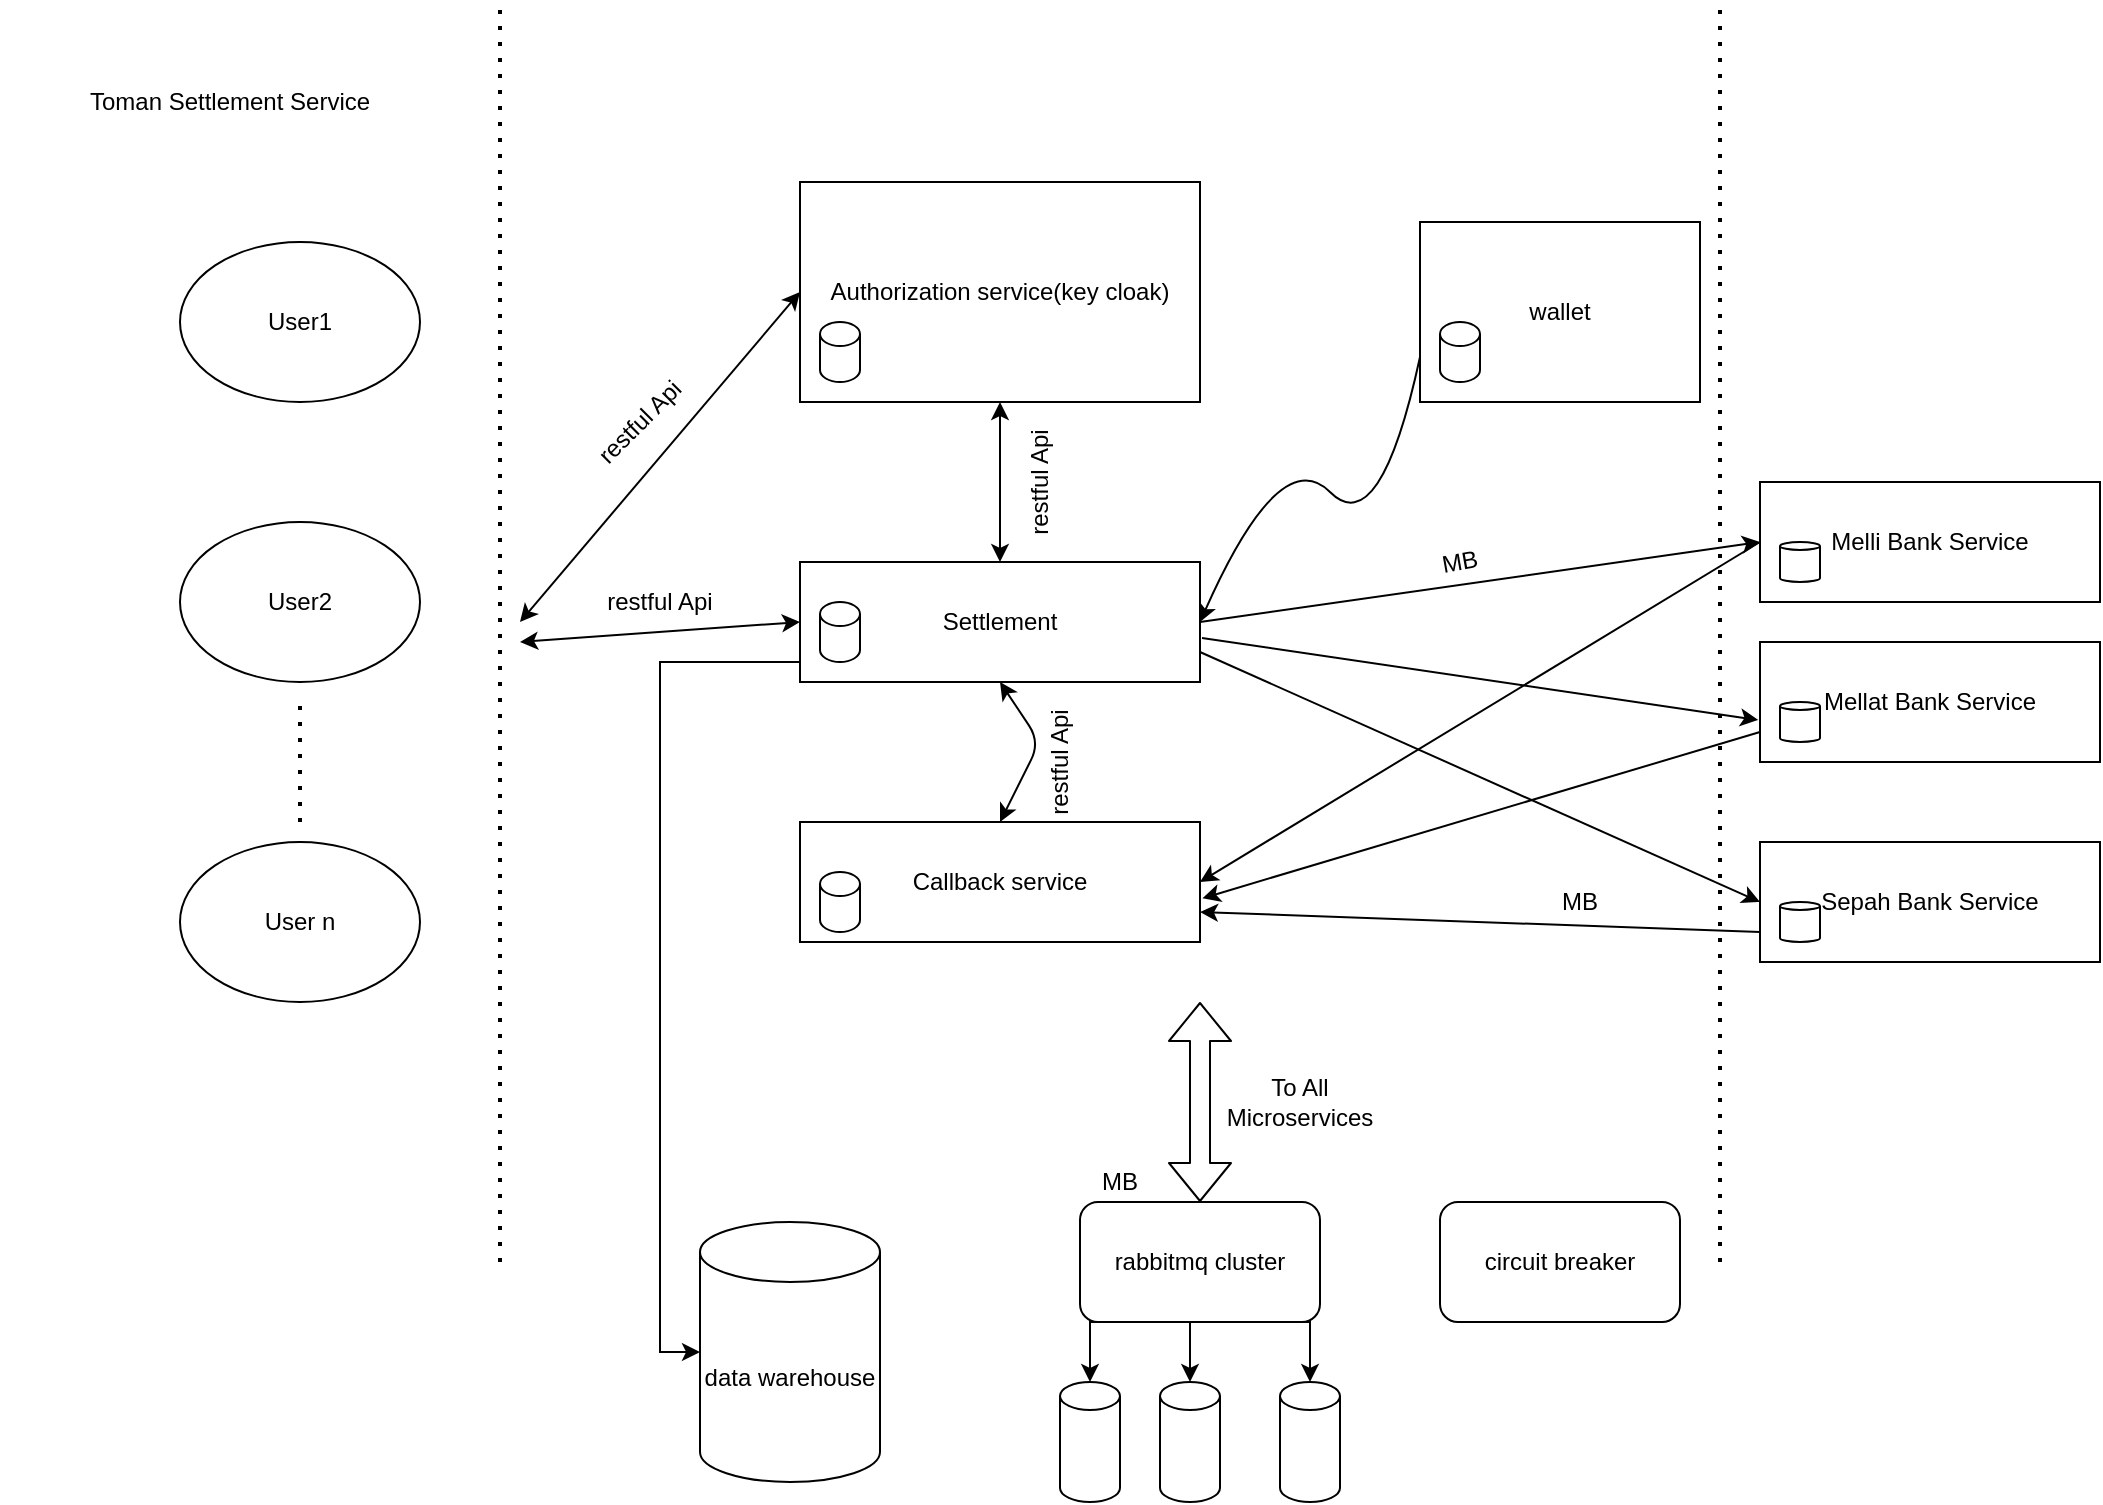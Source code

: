 <mxfile version="14.1.8" type="github" pages="4">
  <diagram id="9TmfmCz-h732q6O2XP1U" name="Page-1">
    <mxGraphModel dx="1371" dy="799" grid="1" gridSize="10" guides="1" tooltips="1" connect="1" arrows="1" fold="1" page="1" pageScale="1" pageWidth="1100" pageHeight="850" background="#FFFFFF" math="0" shadow="0">
      <root>
        <mxCell id="0" />
        <mxCell id="1" parent="0" />
        <mxCell id="yx9G2MlZ8vXQoHSZa9hz-1" value="Authorization service(key cloak)" style="rounded=0;whiteSpace=wrap;html=1;" parent="1" vertex="1">
          <mxGeometry x="400" y="110" width="200" height="110" as="geometry" />
        </mxCell>
        <mxCell id="NJvS3RI_Up09lAXH_RUf-10" style="edgeStyle=orthogonalEdgeStyle;rounded=0;orthogonalLoop=1;jettySize=auto;html=1;exitX=0;exitY=0.5;exitDx=0;exitDy=0;entryX=0;entryY=0.5;entryDx=0;entryDy=0;entryPerimeter=0;" edge="1" parent="1" source="yx9G2MlZ8vXQoHSZa9hz-2" target="NJvS3RI_Up09lAXH_RUf-9">
          <mxGeometry relative="1" as="geometry">
            <Array as="points">
              <mxPoint x="400" y="350" />
              <mxPoint x="330" y="350" />
              <mxPoint x="330" y="695" />
            </Array>
          </mxGeometry>
        </mxCell>
        <mxCell id="yx9G2MlZ8vXQoHSZa9hz-2" value="Settlement" style="rounded=0;whiteSpace=wrap;html=1;" parent="1" vertex="1">
          <mxGeometry x="400" y="300" width="200" height="60" as="geometry" />
        </mxCell>
        <mxCell id="yx9G2MlZ8vXQoHSZa9hz-3" value="Callback service " style="rounded=0;whiteSpace=wrap;html=1;" parent="1" vertex="1">
          <mxGeometry x="400" y="430" width="200" height="60" as="geometry" />
        </mxCell>
        <mxCell id="yx9G2MlZ8vXQoHSZa9hz-4" value="Melli Bank Service" style="rounded=0;whiteSpace=wrap;html=1;" parent="1" vertex="1">
          <mxGeometry x="880" y="260" width="170" height="60" as="geometry" />
        </mxCell>
        <mxCell id="yx9G2MlZ8vXQoHSZa9hz-5" value="Mellat Bank Service" style="rounded=0;whiteSpace=wrap;html=1;" parent="1" vertex="1">
          <mxGeometry x="880" y="340" width="170" height="60" as="geometry" />
        </mxCell>
        <mxCell id="yx9G2MlZ8vXQoHSZa9hz-6" value="Sepah Bank Service" style="rounded=0;whiteSpace=wrap;html=1;" parent="1" vertex="1">
          <mxGeometry x="880" y="440" width="170" height="60" as="geometry" />
        </mxCell>
        <mxCell id="yx9G2MlZ8vXQoHSZa9hz-7" value="wallet" style="rounded=0;whiteSpace=wrap;html=1;" parent="1" vertex="1">
          <mxGeometry x="710" y="130" width="140" height="90" as="geometry" />
        </mxCell>
        <mxCell id="yx9G2MlZ8vXQoHSZa9hz-10" value="User1" style="ellipse;whiteSpace=wrap;html=1;" parent="1" vertex="1">
          <mxGeometry x="90" y="140" width="120" height="80" as="geometry" />
        </mxCell>
        <mxCell id="yx9G2MlZ8vXQoHSZa9hz-11" value="User2" style="ellipse;whiteSpace=wrap;html=1;" parent="1" vertex="1">
          <mxGeometry x="90" y="280" width="120" height="80" as="geometry" />
        </mxCell>
        <mxCell id="yx9G2MlZ8vXQoHSZa9hz-12" value="User n" style="ellipse;whiteSpace=wrap;html=1;" parent="1" vertex="1">
          <mxGeometry x="90" y="440" width="120" height="80" as="geometry" />
        </mxCell>
        <mxCell id="yx9G2MlZ8vXQoHSZa9hz-17" value="" style="endArrow=none;dashed=1;html=1;dashPattern=1 3;strokeWidth=2;" parent="1" edge="1">
          <mxGeometry width="50" height="50" relative="1" as="geometry">
            <mxPoint x="250" y="650" as="sourcePoint" />
            <mxPoint x="250" y="20" as="targetPoint" />
          </mxGeometry>
        </mxCell>
        <mxCell id="yx9G2MlZ8vXQoHSZa9hz-20" value="" style="endArrow=classic;startArrow=classic;html=1;exitX=0.5;exitY=0;exitDx=0;exitDy=0;entryX=0.5;entryY=1;entryDx=0;entryDy=0;" parent="1" source="yx9G2MlZ8vXQoHSZa9hz-3" target="yx9G2MlZ8vXQoHSZa9hz-2" edge="1">
          <mxGeometry width="50" height="50" relative="1" as="geometry">
            <mxPoint x="500" y="410" as="sourcePoint" />
            <mxPoint x="550" y="360" as="targetPoint" />
            <Array as="points">
              <mxPoint x="520" y="390" />
            </Array>
          </mxGeometry>
        </mxCell>
        <mxCell id="yx9G2MlZ8vXQoHSZa9hz-21" value="" style="endArrow=classic;startArrow=classic;html=1;entryX=0.5;entryY=1;entryDx=0;entryDy=0;exitX=0.5;exitY=0;exitDx=0;exitDy=0;" parent="1" source="yx9G2MlZ8vXQoHSZa9hz-2" target="yx9G2MlZ8vXQoHSZa9hz-1" edge="1">
          <mxGeometry width="50" height="50" relative="1" as="geometry">
            <mxPoint x="470" y="300" as="sourcePoint" />
            <mxPoint x="520" y="250" as="targetPoint" />
          </mxGeometry>
        </mxCell>
        <mxCell id="yx9G2MlZ8vXQoHSZa9hz-23" value="" style="endArrow=classic;startArrow=classic;html=1;entryX=0;entryY=0.5;entryDx=0;entryDy=0;" parent="1" target="yx9G2MlZ8vXQoHSZa9hz-1" edge="1">
          <mxGeometry width="50" height="50" relative="1" as="geometry">
            <mxPoint x="260" y="330" as="sourcePoint" />
            <mxPoint x="350" y="200" as="targetPoint" />
          </mxGeometry>
        </mxCell>
        <mxCell id="yx9G2MlZ8vXQoHSZa9hz-24" value="" style="endArrow=classic;startArrow=classic;html=1;entryX=0;entryY=0.5;entryDx=0;entryDy=0;" parent="1" target="yx9G2MlZ8vXQoHSZa9hz-2" edge="1">
          <mxGeometry width="50" height="50" relative="1" as="geometry">
            <mxPoint x="260" y="340" as="sourcePoint" />
            <mxPoint x="340" y="310" as="targetPoint" />
          </mxGeometry>
        </mxCell>
        <mxCell id="yx9G2MlZ8vXQoHSZa9hz-26" value="" style="curved=1;endArrow=classic;html=1;entryX=1;entryY=0.5;entryDx=0;entryDy=0;exitX=0;exitY=0.75;exitDx=0;exitDy=0;" parent="1" source="yx9G2MlZ8vXQoHSZa9hz-7" target="yx9G2MlZ8vXQoHSZa9hz-2" edge="1">
          <mxGeometry width="50" height="50" relative="1" as="geometry">
            <mxPoint x="640" y="290" as="sourcePoint" />
            <mxPoint x="690" y="240" as="targetPoint" />
            <Array as="points">
              <mxPoint x="690" y="290" />
              <mxPoint x="640" y="240" />
            </Array>
          </mxGeometry>
        </mxCell>
        <mxCell id="yx9G2MlZ8vXQoHSZa9hz-27" value="" style="endArrow=classic;html=1;entryX=0;entryY=0.5;entryDx=0;entryDy=0;exitX=1;exitY=0.5;exitDx=0;exitDy=0;" parent="1" source="yx9G2MlZ8vXQoHSZa9hz-2" target="yx9G2MlZ8vXQoHSZa9hz-4" edge="1">
          <mxGeometry width="50" height="50" relative="1" as="geometry">
            <mxPoint x="680" y="350" as="sourcePoint" />
            <mxPoint x="730" y="300" as="targetPoint" />
          </mxGeometry>
        </mxCell>
        <mxCell id="yx9G2MlZ8vXQoHSZa9hz-28" value="" style="endArrow=classic;html=1;entryX=-0.005;entryY=0.65;entryDx=0;entryDy=0;exitX=1.005;exitY=0.633;exitDx=0;exitDy=0;entryPerimeter=0;exitPerimeter=0;" parent="1" source="yx9G2MlZ8vXQoHSZa9hz-2" target="yx9G2MlZ8vXQoHSZa9hz-5" edge="1">
          <mxGeometry width="50" height="50" relative="1" as="geometry">
            <mxPoint x="610" y="340" as="sourcePoint" />
            <mxPoint x="890" y="300" as="targetPoint" />
          </mxGeometry>
        </mxCell>
        <mxCell id="yx9G2MlZ8vXQoHSZa9hz-29" value="" style="endArrow=classic;html=1;entryX=0;entryY=0.5;entryDx=0;entryDy=0;exitX=1;exitY=0.75;exitDx=0;exitDy=0;" parent="1" source="yx9G2MlZ8vXQoHSZa9hz-2" target="yx9G2MlZ8vXQoHSZa9hz-6" edge="1">
          <mxGeometry width="50" height="50" relative="1" as="geometry">
            <mxPoint x="611" y="347.98" as="sourcePoint" />
            <mxPoint x="889" y="389" as="targetPoint" />
          </mxGeometry>
        </mxCell>
        <mxCell id="yx9G2MlZ8vXQoHSZa9hz-30" value="" style="endArrow=none;dashed=1;html=1;dashPattern=1 3;strokeWidth=2;" parent="1" edge="1">
          <mxGeometry width="50" height="50" relative="1" as="geometry">
            <mxPoint x="860" y="650" as="sourcePoint" />
            <mxPoint x="860" y="20" as="targetPoint" />
          </mxGeometry>
        </mxCell>
        <mxCell id="yx9G2MlZ8vXQoHSZa9hz-32" value="" style="endArrow=classic;html=1;entryX=1;entryY=0.5;entryDx=0;entryDy=0;" parent="1" target="yx9G2MlZ8vXQoHSZa9hz-3" edge="1">
          <mxGeometry width="50" height="50" relative="1" as="geometry">
            <mxPoint x="880" y="290" as="sourcePoint" />
            <mxPoint x="730" y="445" as="targetPoint" />
          </mxGeometry>
        </mxCell>
        <mxCell id="yx9G2MlZ8vXQoHSZa9hz-33" value="" style="endArrow=classic;html=1;entryX=1.006;entryY=0.636;entryDx=0;entryDy=0;exitX=0;exitY=0.75;exitDx=0;exitDy=0;entryPerimeter=0;" parent="1" source="yx9G2MlZ8vXQoHSZa9hz-5" target="yx9G2MlZ8vXQoHSZa9hz-3" edge="1">
          <mxGeometry width="50" height="50" relative="1" as="geometry">
            <mxPoint x="890" y="300.0" as="sourcePoint" />
            <mxPoint x="650" y="470" as="targetPoint" />
          </mxGeometry>
        </mxCell>
        <mxCell id="yx9G2MlZ8vXQoHSZa9hz-34" value="" style="endArrow=classic;html=1;entryX=1;entryY=0.75;entryDx=0;entryDy=0;exitX=0;exitY=0.75;exitDx=0;exitDy=0;" parent="1" source="yx9G2MlZ8vXQoHSZa9hz-6" target="yx9G2MlZ8vXQoHSZa9hz-3" edge="1">
          <mxGeometry width="50" height="50" relative="1" as="geometry">
            <mxPoint x="870" y="480" as="sourcePoint" />
            <mxPoint x="660" y="480" as="targetPoint" />
          </mxGeometry>
        </mxCell>
        <mxCell id="yx9G2MlZ8vXQoHSZa9hz-35" value="" style="endArrow=none;dashed=1;html=1;dashPattern=1 3;strokeWidth=2;" parent="1" edge="1">
          <mxGeometry width="50" height="50" relative="1" as="geometry">
            <mxPoint x="150" y="430" as="sourcePoint" />
            <mxPoint x="150" y="370" as="targetPoint" />
          </mxGeometry>
        </mxCell>
        <mxCell id="yx9G2MlZ8vXQoHSZa9hz-36" value="Toman Settlement Service" style="text;html=1;strokeColor=none;fillColor=none;align=center;verticalAlign=middle;whiteSpace=wrap;rounded=0;" parent="1" vertex="1">
          <mxGeometry y="60" width="230" height="20" as="geometry" />
        </mxCell>
        <mxCell id="NJvS3RI_Up09lAXH_RUf-1" value="" style="shape=cylinder3;whiteSpace=wrap;html=1;boundedLbl=1;backgroundOutline=1;size=6;" vertex="1" parent="1">
          <mxGeometry x="410" y="180" width="20" height="30" as="geometry" />
        </mxCell>
        <mxCell id="NJvS3RI_Up09lAXH_RUf-2" value="" style="shape=cylinder3;whiteSpace=wrap;html=1;boundedLbl=1;backgroundOutline=1;size=6;" vertex="1" parent="1">
          <mxGeometry x="410" y="455" width="20" height="30" as="geometry" />
        </mxCell>
        <mxCell id="NJvS3RI_Up09lAXH_RUf-3" value="" style="shape=cylinder3;whiteSpace=wrap;html=1;boundedLbl=1;backgroundOutline=1;size=6;" vertex="1" parent="1">
          <mxGeometry x="720" y="180" width="20" height="30" as="geometry" />
        </mxCell>
        <mxCell id="NJvS3RI_Up09lAXH_RUf-4" value="" style="shape=cylinder3;whiteSpace=wrap;html=1;boundedLbl=1;backgroundOutline=1;size=6;" vertex="1" parent="1">
          <mxGeometry x="410" y="320" width="20" height="30" as="geometry" />
        </mxCell>
        <mxCell id="NJvS3RI_Up09lAXH_RUf-5" value="" style="shape=cylinder3;whiteSpace=wrap;html=1;boundedLbl=1;backgroundOutline=1;size=2;" vertex="1" parent="1">
          <mxGeometry x="890" y="290" width="20" height="20" as="geometry" />
        </mxCell>
        <mxCell id="NJvS3RI_Up09lAXH_RUf-6" value="" style="shape=cylinder3;whiteSpace=wrap;html=1;boundedLbl=1;backgroundOutline=1;size=2;" vertex="1" parent="1">
          <mxGeometry x="890" y="470" width="20" height="20" as="geometry" />
        </mxCell>
        <mxCell id="NJvS3RI_Up09lAXH_RUf-8" value="" style="shape=cylinder3;whiteSpace=wrap;html=1;boundedLbl=1;backgroundOutline=1;size=2;" vertex="1" parent="1">
          <mxGeometry x="890" y="370" width="20" height="20" as="geometry" />
        </mxCell>
        <mxCell id="NJvS3RI_Up09lAXH_RUf-9" value="data warehouse" style="shape=cylinder3;whiteSpace=wrap;html=1;boundedLbl=1;backgroundOutline=1;size=15;" vertex="1" parent="1">
          <mxGeometry x="350" y="630" width="90" height="130" as="geometry" />
        </mxCell>
        <mxCell id="NJvS3RI_Up09lAXH_RUf-11" value="" style="shape=cylinder3;whiteSpace=wrap;html=1;boundedLbl=1;backgroundOutline=1;size=7;" vertex="1" parent="1">
          <mxGeometry x="530" y="710" width="30" height="60" as="geometry" />
        </mxCell>
        <mxCell id="NJvS3RI_Up09lAXH_RUf-13" value="" style="shape=cylinder3;whiteSpace=wrap;html=1;boundedLbl=1;backgroundOutline=1;size=7;" vertex="1" parent="1">
          <mxGeometry x="580" y="710" width="30" height="60" as="geometry" />
        </mxCell>
        <mxCell id="NJvS3RI_Up09lAXH_RUf-14" value="" style="shape=cylinder3;whiteSpace=wrap;html=1;boundedLbl=1;backgroundOutline=1;size=7;" vertex="1" parent="1">
          <mxGeometry x="640" y="710" width="30" height="60" as="geometry" />
        </mxCell>
        <mxCell id="NJvS3RI_Up09lAXH_RUf-19" style="edgeStyle=orthogonalEdgeStyle;rounded=0;orthogonalLoop=1;jettySize=auto;html=1;exitX=0.25;exitY=1;exitDx=0;exitDy=0;entryX=0.5;entryY=0;entryDx=0;entryDy=0;entryPerimeter=0;" edge="1" parent="1" source="NJvS3RI_Up09lAXH_RUf-15" target="NJvS3RI_Up09lAXH_RUf-11">
          <mxGeometry relative="1" as="geometry" />
        </mxCell>
        <mxCell id="NJvS3RI_Up09lAXH_RUf-20" style="edgeStyle=orthogonalEdgeStyle;rounded=0;orthogonalLoop=1;jettySize=auto;html=1;exitX=0.75;exitY=1;exitDx=0;exitDy=0;entryX=0.5;entryY=0;entryDx=0;entryDy=0;entryPerimeter=0;" edge="1" parent="1" source="NJvS3RI_Up09lAXH_RUf-15" target="NJvS3RI_Up09lAXH_RUf-14">
          <mxGeometry relative="1" as="geometry" />
        </mxCell>
        <mxCell id="NJvS3RI_Up09lAXH_RUf-21" style="edgeStyle=orthogonalEdgeStyle;rounded=0;orthogonalLoop=1;jettySize=auto;html=1;exitX=0.5;exitY=1;exitDx=0;exitDy=0;entryX=0.5;entryY=0;entryDx=0;entryDy=0;entryPerimeter=0;" edge="1" parent="1" source="NJvS3RI_Up09lAXH_RUf-15" target="NJvS3RI_Up09lAXH_RUf-13">
          <mxGeometry relative="1" as="geometry" />
        </mxCell>
        <mxCell id="NJvS3RI_Up09lAXH_RUf-15" value="rabbitmq cluster" style="rounded=1;whiteSpace=wrap;html=1;" vertex="1" parent="1">
          <mxGeometry x="540" y="620" width="120" height="60" as="geometry" />
        </mxCell>
        <mxCell id="NJvS3RI_Up09lAXH_RUf-23" value="" style="shape=flexArrow;endArrow=classic;startArrow=classic;html=1;" edge="1" parent="1">
          <mxGeometry width="50" height="50" relative="1" as="geometry">
            <mxPoint x="600" y="620" as="sourcePoint" />
            <mxPoint x="600" y="520" as="targetPoint" />
          </mxGeometry>
        </mxCell>
        <mxCell id="NJvS3RI_Up09lAXH_RUf-24" value="To All Microservices" style="text;html=1;strokeColor=none;fillColor=none;align=center;verticalAlign=middle;whiteSpace=wrap;rounded=0;" vertex="1" parent="1">
          <mxGeometry x="630" y="560" width="40" height="20" as="geometry" />
        </mxCell>
        <mxCell id="NJvS3RI_Up09lAXH_RUf-26" value="circuit breaker" style="rounded=1;whiteSpace=wrap;html=1;" vertex="1" parent="1">
          <mxGeometry x="720" y="620" width="120" height="60" as="geometry" />
        </mxCell>
        <mxCell id="NJvS3RI_Up09lAXH_RUf-27" value="MB" style="text;html=1;strokeColor=none;fillColor=none;align=center;verticalAlign=middle;whiteSpace=wrap;rounded=0;rotation=-10;" vertex="1" parent="1">
          <mxGeometry x="690" y="290" width="80" height="20" as="geometry" />
        </mxCell>
        <mxCell id="NJvS3RI_Up09lAXH_RUf-28" value="MB" style="text;html=1;strokeColor=none;fillColor=none;align=center;verticalAlign=middle;whiteSpace=wrap;rounded=0;rotation=0;" vertex="1" parent="1">
          <mxGeometry x="750" y="460" width="80" height="20" as="geometry" />
        </mxCell>
        <mxCell id="NJvS3RI_Up09lAXH_RUf-29" value="restful Api" style="text;html=1;strokeColor=none;fillColor=none;align=center;verticalAlign=middle;whiteSpace=wrap;rounded=0;rotation=-45;" vertex="1" parent="1">
          <mxGeometry x="280" y="220" width="80" height="20" as="geometry" />
        </mxCell>
        <mxCell id="NJvS3RI_Up09lAXH_RUf-30" value="restful Api" style="text;html=1;strokeColor=none;fillColor=none;align=center;verticalAlign=middle;whiteSpace=wrap;rounded=0;rotation=0;" vertex="1" parent="1">
          <mxGeometry x="290" y="310" width="80" height="20" as="geometry" />
        </mxCell>
        <mxCell id="NJvS3RI_Up09lAXH_RUf-33" value="MB" style="text;html=1;strokeColor=none;fillColor=none;align=center;verticalAlign=middle;whiteSpace=wrap;rounded=0;" vertex="1" parent="1">
          <mxGeometry x="540" y="600" width="40" height="20" as="geometry" />
        </mxCell>
        <mxCell id="NJvS3RI_Up09lAXH_RUf-34" value="restful Api" style="text;html=1;strokeColor=none;fillColor=none;align=center;verticalAlign=middle;whiteSpace=wrap;rounded=0;rotation=-90;" vertex="1" parent="1">
          <mxGeometry x="480" y="250" width="80" height="20" as="geometry" />
        </mxCell>
        <mxCell id="NJvS3RI_Up09lAXH_RUf-35" value="restful Api" style="text;html=1;strokeColor=none;fillColor=none;align=center;verticalAlign=middle;whiteSpace=wrap;rounded=0;rotation=-90;" vertex="1" parent="1">
          <mxGeometry x="490" y="390" width="80" height="20" as="geometry" />
        </mxCell>
      </root>
    </mxGraphModel>
  </diagram>
  <diagram id="h0JzYI3h6YQAq17BDTTy" name="Page-2">
    <mxGraphModel dx="2221" dy="1899" grid="1" gridSize="10" guides="1" tooltips="1" connect="1" arrows="1" fold="1" page="1" pageScale="1" pageWidth="850" pageHeight="1100" background="#FFFFFF" math="0" shadow="1">
      <root>
        <mxCell id="MW5D7cG7npsvMn2pO1Nx-0" />
        <mxCell id="MW5D7cG7npsvMn2pO1Nx-1" parent="MW5D7cG7npsvMn2pO1Nx-0" />
        <mxCell id="MW5D7cG7npsvMn2pO1Nx-2" value="Geting Queue" style="whiteSpace=wrap;html=1;aspect=fixed;" parent="MW5D7cG7npsvMn2pO1Nx-1" vertex="1">
          <mxGeometry x="40" y="240" width="100" height="100" as="geometry" />
        </mxCell>
        <mxCell id="MW5D7cG7npsvMn2pO1Nx-3" value="scheduler " style="ellipse;whiteSpace=wrap;html=1;" parent="MW5D7cG7npsvMn2pO1Nx-1" vertex="1">
          <mxGeometry x="180" y="240" width="120" height="80" as="geometry" />
        </mxCell>
        <mxCell id="MW5D7cG7npsvMn2pO1Nx-4" value="Workspace Queue " style="whiteSpace=wrap;html=1;aspect=fixed;" parent="MW5D7cG7npsvMn2pO1Nx-1" vertex="1">
          <mxGeometry x="370" y="240" width="80" height="80" as="geometry" />
        </mxCell>
        <mxCell id="MW5D7cG7npsvMn2pO1Nx-5" value="Worker #1" style="ellipse;whiteSpace=wrap;html=1;" parent="MW5D7cG7npsvMn2pO1Nx-1" vertex="1">
          <mxGeometry x="590" y="240" width="120" height="80" as="geometry" />
        </mxCell>
        <mxCell id="MW5D7cG7npsvMn2pO1Nx-6" value="Worker #n" style="ellipse;whiteSpace=wrap;html=1;" parent="MW5D7cG7npsvMn2pO1Nx-1" vertex="1">
          <mxGeometry x="600" y="380" width="120" height="80" as="geometry" />
        </mxCell>
        <mxCell id="MW5D7cG7npsvMn2pO1Nx-7" value="&lt;div&gt;bank verify&lt;/div&gt;&lt;div&gt;bank followup&lt;br&gt;&lt;/div&gt;" style="ellipse;whiteSpace=wrap;html=1;" parent="MW5D7cG7npsvMn2pO1Nx-1" vertex="1">
          <mxGeometry x="830" y="310" width="140" height="100" as="geometry" />
        </mxCell>
        <mxCell id="MW5D7cG7npsvMn2pO1Nx-8" value="bank login/token" style="ellipse;whiteSpace=wrap;html=1;" parent="MW5D7cG7npsvMn2pO1Nx-1" vertex="1">
          <mxGeometry x="840" y="110" width="120" height="80" as="geometry" />
        </mxCell>
        <mxCell id="MW5D7cG7npsvMn2pO1Nx-9" value="UUID Reserve Service" style="rounded=1;whiteSpace=wrap;html=1;" parent="MW5D7cG7npsvMn2pO1Nx-1" vertex="1">
          <mxGeometry x="300" y="30" width="120" height="60" as="geometry" />
        </mxCell>
        <mxCell id="MW5D7cG7npsvMn2pO1Nx-10" value="Circuit&amp;nbsp; Breaker " style="ellipse;whiteSpace=wrap;html=1;" parent="MW5D7cG7npsvMn2pO1Nx-1" vertex="1">
          <mxGeometry x="331" y="390" width="160" height="110" as="geometry" />
        </mxCell>
        <mxCell id="MW5D7cG7npsvMn2pO1Nx-11" value="&lt;font style=&quot;font-size: 18px&quot;&gt;Melli Bank Service&lt;/font&gt;" style="text;html=1;strokeColor=none;fillColor=none;align=center;verticalAlign=middle;whiteSpace=wrap;rounded=0;" parent="MW5D7cG7npsvMn2pO1Nx-1" vertex="1">
          <mxGeometry x="90" y="30" width="180" height="20" as="geometry" />
        </mxCell>
        <mxCell id="MW5D7cG7npsvMn2pO1Nx-12" value="" style="endArrow=none;dashed=1;html=1;dashPattern=1 3;strokeWidth=2;entryX=0.5;entryY=1;entryDx=0;entryDy=0;" parent="MW5D7cG7npsvMn2pO1Nx-1" target="MW5D7cG7npsvMn2pO1Nx-5" edge="1">
          <mxGeometry width="50" height="50" relative="1" as="geometry">
            <mxPoint x="650" y="380" as="sourcePoint" />
            <mxPoint x="680" y="330" as="targetPoint" />
          </mxGeometry>
        </mxCell>
        <mxCell id="MW5D7cG7npsvMn2pO1Nx-13" value="" style="curved=1;endArrow=classic;html=1;" parent="MW5D7cG7npsvMn2pO1Nx-1" edge="1">
          <mxGeometry width="50" height="50" relative="1" as="geometry">
            <mxPoint x="-130" y="270" as="sourcePoint" />
            <mxPoint x="40" y="260" as="targetPoint" />
            <Array as="points">
              <mxPoint x="-80" y="260" />
              <mxPoint x="-10" y="260" />
            </Array>
          </mxGeometry>
        </mxCell>
        <mxCell id="MW5D7cG7npsvMn2pO1Nx-14" value="from settlement" style="text;html=1;strokeColor=none;fillColor=none;align=center;verticalAlign=middle;whiteSpace=wrap;rounded=0;" parent="MW5D7cG7npsvMn2pO1Nx-1" vertex="1">
          <mxGeometry x="-100" y="230" width="100" height="20" as="geometry" />
        </mxCell>
        <mxCell id="MW5D7cG7npsvMn2pO1Nx-15" value="" style="endArrow=none;dashed=1;html=1;dashPattern=1 3;strokeWidth=2;" parent="MW5D7cG7npsvMn2pO1Nx-1" edge="1">
          <mxGeometry width="50" height="50" relative="1" as="geometry">
            <mxPoint x="20" y="1006" as="sourcePoint" />
            <mxPoint x="20" y="-1" as="targetPoint" />
          </mxGeometry>
        </mxCell>
        <mxCell id="MW5D7cG7npsvMn2pO1Nx-16" value="" style="endArrow=classic;html=1;entryX=0;entryY=0.5;entryDx=0;entryDy=0;exitX=1.05;exitY=0.4;exitDx=0;exitDy=0;exitPerimeter=0;" parent="MW5D7cG7npsvMn2pO1Nx-1" source="MW5D7cG7npsvMn2pO1Nx-2" target="MW5D7cG7npsvMn2pO1Nx-3" edge="1">
          <mxGeometry width="50" height="50" relative="1" as="geometry">
            <mxPoint x="130" y="310" as="sourcePoint" />
            <mxPoint x="180" y="260" as="targetPoint" />
          </mxGeometry>
        </mxCell>
        <mxCell id="MW5D7cG7npsvMn2pO1Nx-17" value="" style="endArrow=classic;html=1;" parent="MW5D7cG7npsvMn2pO1Nx-1" source="MW5D7cG7npsvMn2pO1Nx-3" target="MW5D7cG7npsvMn2pO1Nx-10" edge="1">
          <mxGeometry width="50" height="50" relative="1" as="geometry">
            <mxPoint x="280" y="350" as="sourcePoint" />
            <mxPoint x="330" y="300" as="targetPoint" />
            <Array as="points">
              <mxPoint x="330" y="350" />
            </Array>
          </mxGeometry>
        </mxCell>
        <mxCell id="MW5D7cG7npsvMn2pO1Nx-18" value="" style="endArrow=classic;html=1;entryX=0.5;entryY=1;entryDx=0;entryDy=0;" parent="MW5D7cG7npsvMn2pO1Nx-1" target="MW5D7cG7npsvMn2pO1Nx-3" edge="1">
          <mxGeometry width="50" height="50" relative="1" as="geometry">
            <mxPoint x="330" y="450" as="sourcePoint" />
            <mxPoint x="250" y="360" as="targetPoint" />
            <Array as="points">
              <mxPoint x="280" y="400" />
              <mxPoint x="260" y="360" />
            </Array>
          </mxGeometry>
        </mxCell>
        <mxCell id="MW5D7cG7npsvMn2pO1Nx-19" value="" style="endArrow=classic;html=1;entryX=0;entryY=0.5;entryDx=0;entryDy=0;exitX=1;exitY=0.5;exitDx=0;exitDy=0;" parent="MW5D7cG7npsvMn2pO1Nx-1" source="MW5D7cG7npsvMn2pO1Nx-3" target="MW5D7cG7npsvMn2pO1Nx-4" edge="1">
          <mxGeometry width="50" height="50" relative="1" as="geometry">
            <mxPoint x="310" y="310" as="sourcePoint" />
            <mxPoint x="360" y="260" as="targetPoint" />
          </mxGeometry>
        </mxCell>
        <mxCell id="MW5D7cG7npsvMn2pO1Nx-20" value="" style="endArrow=classic;html=1;entryX=1;entryY=0;entryDx=0;entryDy=0;exitX=0.675;exitY=0.988;exitDx=0;exitDy=0;exitPerimeter=0;" parent="MW5D7cG7npsvMn2pO1Nx-1" source="MW5D7cG7npsvMn2pO1Nx-4" target="MW5D7cG7npsvMn2pO1Nx-10" edge="1">
          <mxGeometry width="50" height="50" relative="1" as="geometry">
            <mxPoint x="440" y="380" as="sourcePoint" />
            <mxPoint x="490" y="330" as="targetPoint" />
          </mxGeometry>
        </mxCell>
        <mxCell id="MW5D7cG7npsvMn2pO1Nx-23" value="" style="endArrow=classic;startArrow=classic;html=1;entryX=0;entryY=0;entryDx=0;entryDy=0;exitX=1;exitY=0.5;exitDx=0;exitDy=0;" parent="MW5D7cG7npsvMn2pO1Nx-1" source="MW5D7cG7npsvMn2pO1Nx-5" target="MW5D7cG7npsvMn2pO1Nx-7" edge="1">
          <mxGeometry width="50" height="50" relative="1" as="geometry">
            <mxPoint x="720" y="310" as="sourcePoint" />
            <mxPoint x="770" y="260" as="targetPoint" />
          </mxGeometry>
        </mxCell>
        <mxCell id="MW5D7cG7npsvMn2pO1Nx-24" value="" style="endArrow=classic;startArrow=classic;html=1;exitX=1;exitY=0.25;exitDx=0;exitDy=0;entryX=0;entryY=0.5;entryDx=0;entryDy=0;" parent="MW5D7cG7npsvMn2pO1Nx-1" source="MW5D7cG7npsvMn2pO1Nx-4" target="MW5D7cG7npsvMn2pO1Nx-5" edge="1">
          <mxGeometry width="50" height="50" relative="1" as="geometry">
            <mxPoint x="470" y="300" as="sourcePoint" />
            <mxPoint x="520" y="250" as="targetPoint" />
          </mxGeometry>
        </mxCell>
        <mxCell id="MW5D7cG7npsvMn2pO1Nx-26" value="" style="endArrow=classic;startArrow=classic;html=1;entryX=0.1;entryY=0.79;entryDx=0;entryDy=0;entryPerimeter=0;exitX=1;exitY=0.5;exitDx=0;exitDy=0;" parent="MW5D7cG7npsvMn2pO1Nx-1" source="MW5D7cG7npsvMn2pO1Nx-6" target="MW5D7cG7npsvMn2pO1Nx-7" edge="1">
          <mxGeometry width="50" height="50" relative="1" as="geometry">
            <mxPoint x="760" y="440" as="sourcePoint" />
            <mxPoint x="810" y="390" as="targetPoint" />
          </mxGeometry>
        </mxCell>
        <mxCell id="MW5D7cG7npsvMn2pO1Nx-27" value="" style="endArrow=classic;startArrow=classic;html=1;exitX=1;exitY=0.5;exitDx=0;exitDy=0;" parent="MW5D7cG7npsvMn2pO1Nx-1" source="MW5D7cG7npsvMn2pO1Nx-4" target="MW5D7cG7npsvMn2pO1Nx-6" edge="1">
          <mxGeometry width="50" height="50" relative="1" as="geometry">
            <mxPoint x="520" y="410" as="sourcePoint" />
            <mxPoint x="570" y="360" as="targetPoint" />
          </mxGeometry>
        </mxCell>
        <mxCell id="MW5D7cG7npsvMn2pO1Nx-28" value="" style="endArrow=none;dashed=1;html=1;dashPattern=1 3;strokeWidth=2;" parent="MW5D7cG7npsvMn2pO1Nx-1" edge="1">
          <mxGeometry width="50" height="50" relative="1" as="geometry">
            <mxPoint x="820" y="998" as="sourcePoint" />
            <mxPoint x="820" y="-20" as="targetPoint" />
          </mxGeometry>
        </mxCell>
        <mxCell id="MW5D7cG7npsvMn2pO1Nx-29" value="" style="curved=1;endArrow=classic;html=1;entryX=0.667;entryY=0;entryDx=0;entryDy=0;entryPerimeter=0;exitX=0;exitY=0;exitDx=0;exitDy=0;" parent="MW5D7cG7npsvMn2pO1Nx-1" source="MW5D7cG7npsvMn2pO1Nx-8" target="MW5D7cG7npsvMn2pO1Nx-3" edge="1">
          <mxGeometry width="50" height="50" relative="1" as="geometry">
            <mxPoint x="300" y="180" as="sourcePoint" />
            <mxPoint x="350" y="130" as="targetPoint" />
            <Array as="points">
              <mxPoint x="350" y="180" />
            </Array>
          </mxGeometry>
        </mxCell>
        <mxCell id="MW5D7cG7npsvMn2pO1Nx-30" value="" style="endArrow=classic;html=1;entryX=0.375;entryY=0.013;entryDx=0;entryDy=0;entryPerimeter=0;exitX=0.5;exitY=1;exitDx=0;exitDy=0;" parent="MW5D7cG7npsvMn2pO1Nx-1" source="MW5D7cG7npsvMn2pO1Nx-9" target="MW5D7cG7npsvMn2pO1Nx-3" edge="1">
          <mxGeometry width="50" height="50" relative="1" as="geometry">
            <mxPoint x="230" y="140" as="sourcePoint" />
            <mxPoint x="280" y="90" as="targetPoint" />
          </mxGeometry>
        </mxCell>
        <mxCell id="MW5D7cG7npsvMn2pO1Nx-31" value="" style="curved=1;endArrow=classic;html=1;exitX=0.042;exitY=0.7;exitDx=0;exitDy=0;exitPerimeter=0;" parent="MW5D7cG7npsvMn2pO1Nx-1" source="MW5D7cG7npsvMn2pO1Nx-5" edge="1">
          <mxGeometry width="50" height="50" relative="1" as="geometry">
            <mxPoint x="490" y="560" as="sourcePoint" />
            <mxPoint x="-80" y="570" as="targetPoint" />
            <Array as="points">
              <mxPoint x="530" y="460" />
              <mxPoint x="490" y="510" />
              <mxPoint x="340" y="550" />
            </Array>
          </mxGeometry>
        </mxCell>
        <mxCell id="MW5D7cG7npsvMn2pO1Nx-32" value="" style="curved=1;endArrow=classic;html=1;exitX=0.042;exitY=0.7;exitDx=0;exitDy=0;exitPerimeter=0;" parent="MW5D7cG7npsvMn2pO1Nx-1" edge="1">
          <mxGeometry width="50" height="50" relative="1" as="geometry">
            <mxPoint x="645.04" y="460" as="sourcePoint" />
            <mxPoint x="-30" y="734" as="targetPoint" />
            <Array as="points">
              <mxPoint x="580" y="624" />
              <mxPoint x="540" y="674" />
              <mxPoint x="390" y="714" />
            </Array>
          </mxGeometry>
        </mxCell>
        <mxCell id="MW5D7cG7npsvMn2pO1Nx-33" value="To callback" style="text;html=1;strokeColor=none;fillColor=none;align=center;verticalAlign=middle;whiteSpace=wrap;rounded=0;" parent="MW5D7cG7npsvMn2pO1Nx-1" vertex="1">
          <mxGeometry x="20" y="530" width="100" height="20" as="geometry" />
        </mxCell>
        <mxCell id="MW5D7cG7npsvMn2pO1Nx-34" value="To callback" style="text;html=1;strokeColor=none;fillColor=none;align=center;verticalAlign=middle;whiteSpace=wrap;rounded=0;" parent="MW5D7cG7npsvMn2pO1Nx-1" vertex="1">
          <mxGeometry x="30" y="700" width="100" height="20" as="geometry" />
        </mxCell>
      </root>
    </mxGraphModel>
  </diagram>
  <diagram id="9d_jU_92uHCA1kYU3_V5" name="Page-3">
    <mxGraphModel dx="1371" dy="799" grid="1" gridSize="10" guides="1" tooltips="1" connect="1" arrows="1" fold="1" page="1" pageScale="1" pageWidth="1100" pageHeight="850" background="#ffffff" math="0" shadow="0">
      <root>
        <mxCell id="hLPlDMyKL64DEGZ4IOXQ-0" />
        <mxCell id="hLPlDMyKL64DEGZ4IOXQ-1" parent="hLPlDMyKL64DEGZ4IOXQ-0" />
        <mxCell id="hLPlDMyKL64DEGZ4IOXQ-2" value="Geting Queue" style="whiteSpace=wrap;html=1;aspect=fixed;" parent="hLPlDMyKL64DEGZ4IOXQ-1" vertex="1">
          <mxGeometry x="260" y="290" width="100" height="100" as="geometry" />
        </mxCell>
        <mxCell id="hLPlDMyKL64DEGZ4IOXQ-3" value="scheduler " style="ellipse;whiteSpace=wrap;html=1;" parent="hLPlDMyKL64DEGZ4IOXQ-1" vertex="1">
          <mxGeometry x="400" y="290" width="120" height="80" as="geometry" />
        </mxCell>
        <mxCell id="hLPlDMyKL64DEGZ4IOXQ-4" value="Workspace Queue " style="whiteSpace=wrap;html=1;aspect=fixed;" parent="hLPlDMyKL64DEGZ4IOXQ-1" vertex="1">
          <mxGeometry x="590" y="290" width="80" height="80" as="geometry" />
        </mxCell>
        <mxCell id="hLPlDMyKL64DEGZ4IOXQ-5" value="Worker #1" style="ellipse;whiteSpace=wrap;html=1;" parent="hLPlDMyKL64DEGZ4IOXQ-1" vertex="1">
          <mxGeometry x="810" y="290" width="120" height="80" as="geometry" />
        </mxCell>
        <mxCell id="hLPlDMyKL64DEGZ4IOXQ-6" value="Worker #n" style="ellipse;whiteSpace=wrap;html=1;" parent="hLPlDMyKL64DEGZ4IOXQ-1" vertex="1">
          <mxGeometry x="820" y="430" width="120" height="80" as="geometry" />
        </mxCell>
        <mxCell id="hLPlDMyKL64DEGZ4IOXQ-7" value="&lt;div&gt;bank verify&lt;/div&gt;&lt;div&gt;bank followup&lt;br&gt;&lt;/div&gt;" style="ellipse;whiteSpace=wrap;html=1;" parent="hLPlDMyKL64DEGZ4IOXQ-1" vertex="1">
          <mxGeometry x="1050" y="360" width="140" height="100" as="geometry" />
        </mxCell>
        <mxCell id="hLPlDMyKL64DEGZ4IOXQ-8" value="bank login/token" style="ellipse;whiteSpace=wrap;html=1;" parent="hLPlDMyKL64DEGZ4IOXQ-1" vertex="1">
          <mxGeometry x="1060" y="160" width="120" height="80" as="geometry" />
        </mxCell>
        <mxCell id="hLPlDMyKL64DEGZ4IOXQ-9" value="UUID Reserve Service" style="rounded=1;whiteSpace=wrap;html=1;" parent="hLPlDMyKL64DEGZ4IOXQ-1" vertex="1">
          <mxGeometry x="520" y="80" width="120" height="60" as="geometry" />
        </mxCell>
        <mxCell id="hLPlDMyKL64DEGZ4IOXQ-10" value="Circuit&amp;nbsp; Breaker " style="ellipse;whiteSpace=wrap;html=1;" parent="hLPlDMyKL64DEGZ4IOXQ-1" vertex="1">
          <mxGeometry x="551" y="440" width="160" height="110" as="geometry" />
        </mxCell>
        <mxCell id="hLPlDMyKL64DEGZ4IOXQ-11" value="&lt;font style=&quot;font-size: 18px&quot;&gt;Melli Bank Service&lt;/font&gt;" style="text;html=1;strokeColor=none;fillColor=none;align=center;verticalAlign=middle;whiteSpace=wrap;rounded=0;" parent="hLPlDMyKL64DEGZ4IOXQ-1" vertex="1">
          <mxGeometry x="310" y="80" width="180" height="20" as="geometry" />
        </mxCell>
        <mxCell id="hLPlDMyKL64DEGZ4IOXQ-12" value="" style="endArrow=none;dashed=1;html=1;dashPattern=1 3;strokeWidth=2;entryX=0.5;entryY=1;entryDx=0;entryDy=0;" parent="hLPlDMyKL64DEGZ4IOXQ-1" target="hLPlDMyKL64DEGZ4IOXQ-5" edge="1">
          <mxGeometry width="50" height="50" relative="1" as="geometry">
            <mxPoint x="870" y="430" as="sourcePoint" />
            <mxPoint x="900" y="380" as="targetPoint" />
          </mxGeometry>
        </mxCell>
        <mxCell id="hLPlDMyKL64DEGZ4IOXQ-13" value="" style="curved=1;endArrow=classic;html=1;" parent="hLPlDMyKL64DEGZ4IOXQ-1" edge="1">
          <mxGeometry width="50" height="50" relative="1" as="geometry">
            <mxPoint x="90" y="320" as="sourcePoint" />
            <mxPoint x="260" y="310" as="targetPoint" />
            <Array as="points">
              <mxPoint x="140" y="310" />
              <mxPoint x="210" y="310" />
            </Array>
          </mxGeometry>
        </mxCell>
        <mxCell id="hLPlDMyKL64DEGZ4IOXQ-14" value="from settlement" style="text;html=1;strokeColor=none;fillColor=none;align=center;verticalAlign=middle;whiteSpace=wrap;rounded=0;" parent="hLPlDMyKL64DEGZ4IOXQ-1" vertex="1">
          <mxGeometry x="120" y="280" width="100" height="20" as="geometry" />
        </mxCell>
        <mxCell id="hLPlDMyKL64DEGZ4IOXQ-15" value="" style="endArrow=none;dashed=1;html=1;dashPattern=1 3;strokeWidth=2;" parent="hLPlDMyKL64DEGZ4IOXQ-1" edge="1">
          <mxGeometry width="50" height="50" relative="1" as="geometry">
            <mxPoint x="240" y="1056" as="sourcePoint" />
            <mxPoint x="240" y="49" as="targetPoint" />
          </mxGeometry>
        </mxCell>
        <mxCell id="hLPlDMyKL64DEGZ4IOXQ-16" value="" style="endArrow=classic;html=1;entryX=0;entryY=0.5;entryDx=0;entryDy=0;exitX=1.05;exitY=0.4;exitDx=0;exitDy=0;exitPerimeter=0;" parent="hLPlDMyKL64DEGZ4IOXQ-1" source="hLPlDMyKL64DEGZ4IOXQ-2" target="hLPlDMyKL64DEGZ4IOXQ-3" edge="1">
          <mxGeometry width="50" height="50" relative="1" as="geometry">
            <mxPoint x="350" y="360" as="sourcePoint" />
            <mxPoint x="400" y="310" as="targetPoint" />
          </mxGeometry>
        </mxCell>
        <mxCell id="hLPlDMyKL64DEGZ4IOXQ-17" value="" style="endArrow=classic;html=1;" parent="hLPlDMyKL64DEGZ4IOXQ-1" source="hLPlDMyKL64DEGZ4IOXQ-3" target="hLPlDMyKL64DEGZ4IOXQ-10" edge="1">
          <mxGeometry width="50" height="50" relative="1" as="geometry">
            <mxPoint x="500" y="400" as="sourcePoint" />
            <mxPoint x="550" y="350" as="targetPoint" />
            <Array as="points">
              <mxPoint x="550" y="400" />
            </Array>
          </mxGeometry>
        </mxCell>
        <mxCell id="hLPlDMyKL64DEGZ4IOXQ-18" value="" style="endArrow=classic;html=1;entryX=0.5;entryY=1;entryDx=0;entryDy=0;" parent="hLPlDMyKL64DEGZ4IOXQ-1" target="hLPlDMyKL64DEGZ4IOXQ-3" edge="1">
          <mxGeometry width="50" height="50" relative="1" as="geometry">
            <mxPoint x="550" y="500" as="sourcePoint" />
            <mxPoint x="470" y="410" as="targetPoint" />
            <Array as="points">
              <mxPoint x="500" y="450" />
              <mxPoint x="480" y="410" />
            </Array>
          </mxGeometry>
        </mxCell>
        <mxCell id="hLPlDMyKL64DEGZ4IOXQ-19" value="" style="endArrow=classic;html=1;entryX=0;entryY=0.5;entryDx=0;entryDy=0;exitX=1;exitY=0.5;exitDx=0;exitDy=0;" parent="hLPlDMyKL64DEGZ4IOXQ-1" source="hLPlDMyKL64DEGZ4IOXQ-3" target="hLPlDMyKL64DEGZ4IOXQ-4" edge="1">
          <mxGeometry width="50" height="50" relative="1" as="geometry">
            <mxPoint x="530" y="360" as="sourcePoint" />
            <mxPoint x="580" y="310" as="targetPoint" />
          </mxGeometry>
        </mxCell>
        <mxCell id="hLPlDMyKL64DEGZ4IOXQ-20" value="" style="endArrow=classic;html=1;entryX=1;entryY=0;entryDx=0;entryDy=0;exitX=0.675;exitY=0.988;exitDx=0;exitDy=0;exitPerimeter=0;" parent="hLPlDMyKL64DEGZ4IOXQ-1" source="hLPlDMyKL64DEGZ4IOXQ-4" target="hLPlDMyKL64DEGZ4IOXQ-10" edge="1">
          <mxGeometry width="50" height="50" relative="1" as="geometry">
            <mxPoint x="660" y="430" as="sourcePoint" />
            <mxPoint x="710" y="380" as="targetPoint" />
          </mxGeometry>
        </mxCell>
        <mxCell id="hLPlDMyKL64DEGZ4IOXQ-21" value="" style="endArrow=classic;startArrow=classic;html=1;entryX=0;entryY=0;entryDx=0;entryDy=0;exitX=1;exitY=0.5;exitDx=0;exitDy=0;" parent="hLPlDMyKL64DEGZ4IOXQ-1" source="hLPlDMyKL64DEGZ4IOXQ-5" target="hLPlDMyKL64DEGZ4IOXQ-7" edge="1">
          <mxGeometry width="50" height="50" relative="1" as="geometry">
            <mxPoint x="940" y="360" as="sourcePoint" />
            <mxPoint x="990" y="310" as="targetPoint" />
          </mxGeometry>
        </mxCell>
        <mxCell id="hLPlDMyKL64DEGZ4IOXQ-22" value="" style="endArrow=classic;startArrow=classic;html=1;exitX=1;exitY=0.25;exitDx=0;exitDy=0;entryX=0;entryY=0.5;entryDx=0;entryDy=0;" parent="hLPlDMyKL64DEGZ4IOXQ-1" source="hLPlDMyKL64DEGZ4IOXQ-4" target="hLPlDMyKL64DEGZ4IOXQ-5" edge="1">
          <mxGeometry width="50" height="50" relative="1" as="geometry">
            <mxPoint x="690" y="350" as="sourcePoint" />
            <mxPoint x="740" y="300" as="targetPoint" />
          </mxGeometry>
        </mxCell>
        <mxCell id="hLPlDMyKL64DEGZ4IOXQ-23" value="" style="endArrow=classic;startArrow=classic;html=1;entryX=0.1;entryY=0.79;entryDx=0;entryDy=0;entryPerimeter=0;exitX=1;exitY=0.5;exitDx=0;exitDy=0;" parent="hLPlDMyKL64DEGZ4IOXQ-1" source="hLPlDMyKL64DEGZ4IOXQ-6" target="hLPlDMyKL64DEGZ4IOXQ-7" edge="1">
          <mxGeometry width="50" height="50" relative="1" as="geometry">
            <mxPoint x="980" y="490" as="sourcePoint" />
            <mxPoint x="1030" y="440" as="targetPoint" />
          </mxGeometry>
        </mxCell>
        <mxCell id="hLPlDMyKL64DEGZ4IOXQ-24" value="" style="endArrow=classic;startArrow=classic;html=1;exitX=1;exitY=0.5;exitDx=0;exitDy=0;" parent="hLPlDMyKL64DEGZ4IOXQ-1" source="hLPlDMyKL64DEGZ4IOXQ-4" target="hLPlDMyKL64DEGZ4IOXQ-6" edge="1">
          <mxGeometry width="50" height="50" relative="1" as="geometry">
            <mxPoint x="740" y="460" as="sourcePoint" />
            <mxPoint x="790" y="410" as="targetPoint" />
          </mxGeometry>
        </mxCell>
        <mxCell id="hLPlDMyKL64DEGZ4IOXQ-25" value="" style="endArrow=none;dashed=1;html=1;dashPattern=1 3;strokeWidth=2;" parent="hLPlDMyKL64DEGZ4IOXQ-1" edge="1">
          <mxGeometry width="50" height="50" relative="1" as="geometry">
            <mxPoint x="1040" y="1048" as="sourcePoint" />
            <mxPoint x="1040" y="30" as="targetPoint" />
          </mxGeometry>
        </mxCell>
        <mxCell id="hLPlDMyKL64DEGZ4IOXQ-26" value="" style="curved=1;endArrow=classic;html=1;entryX=0.667;entryY=0;entryDx=0;entryDy=0;entryPerimeter=0;exitX=0;exitY=0;exitDx=0;exitDy=0;" parent="hLPlDMyKL64DEGZ4IOXQ-1" source="hLPlDMyKL64DEGZ4IOXQ-8" target="hLPlDMyKL64DEGZ4IOXQ-3" edge="1">
          <mxGeometry width="50" height="50" relative="1" as="geometry">
            <mxPoint x="520" y="230" as="sourcePoint" />
            <mxPoint x="570" y="180" as="targetPoint" />
            <Array as="points">
              <mxPoint x="570" y="230" />
            </Array>
          </mxGeometry>
        </mxCell>
        <mxCell id="hLPlDMyKL64DEGZ4IOXQ-27" value="" style="endArrow=classic;html=1;entryX=0.375;entryY=0.013;entryDx=0;entryDy=0;entryPerimeter=0;exitX=0.5;exitY=1;exitDx=0;exitDy=0;" parent="hLPlDMyKL64DEGZ4IOXQ-1" source="hLPlDMyKL64DEGZ4IOXQ-9" target="hLPlDMyKL64DEGZ4IOXQ-3" edge="1">
          <mxGeometry width="50" height="50" relative="1" as="geometry">
            <mxPoint x="450" y="190" as="sourcePoint" />
            <mxPoint x="500" y="140" as="targetPoint" />
          </mxGeometry>
        </mxCell>
        <mxCell id="hLPlDMyKL64DEGZ4IOXQ-28" value="" style="curved=1;endArrow=classic;html=1;exitX=0.042;exitY=0.7;exitDx=0;exitDy=0;exitPerimeter=0;" parent="hLPlDMyKL64DEGZ4IOXQ-1" source="hLPlDMyKL64DEGZ4IOXQ-5" edge="1">
          <mxGeometry width="50" height="50" relative="1" as="geometry">
            <mxPoint x="710" y="610" as="sourcePoint" />
            <mxPoint x="140" y="620" as="targetPoint" />
            <Array as="points">
              <mxPoint x="750" y="510" />
              <mxPoint x="710" y="560" />
              <mxPoint x="560" y="600" />
            </Array>
          </mxGeometry>
        </mxCell>
        <mxCell id="hLPlDMyKL64DEGZ4IOXQ-29" value="" style="curved=1;endArrow=classic;html=1;exitX=0.042;exitY=0.7;exitDx=0;exitDy=0;exitPerimeter=0;" parent="hLPlDMyKL64DEGZ4IOXQ-1" edge="1">
          <mxGeometry width="50" height="50" relative="1" as="geometry">
            <mxPoint x="865.04" y="510" as="sourcePoint" />
            <mxPoint x="190" y="784" as="targetPoint" />
            <Array as="points">
              <mxPoint x="800" y="674" />
              <mxPoint x="760" y="724" />
              <mxPoint x="610" y="764" />
            </Array>
          </mxGeometry>
        </mxCell>
        <mxCell id="hLPlDMyKL64DEGZ4IOXQ-30" value="To callback" style="text;html=1;strokeColor=none;fillColor=none;align=center;verticalAlign=middle;whiteSpace=wrap;rounded=0;" parent="hLPlDMyKL64DEGZ4IOXQ-1" vertex="1">
          <mxGeometry x="240" y="580" width="100" height="20" as="geometry" />
        </mxCell>
        <mxCell id="hLPlDMyKL64DEGZ4IOXQ-31" value="To callback" style="text;html=1;strokeColor=none;fillColor=none;align=center;verticalAlign=middle;whiteSpace=wrap;rounded=0;" parent="hLPlDMyKL64DEGZ4IOXQ-1" vertex="1">
          <mxGeometry x="250" y="750" width="100" height="20" as="geometry" />
        </mxCell>
      </root>
    </mxGraphModel>
  </diagram>
  <diagram id="kA2ScRm9oz48NfEzinOe" name="settlement">
    <mxGraphModel dx="1371" dy="799" grid="1" gridSize="10" guides="1" tooltips="1" connect="1" arrows="1" fold="1" page="1" pageScale="1" pageWidth="1100" pageHeight="850" math="0" shadow="0">
      <root>
        <mxCell id="RTF0KmF4QZoAF6IPS9_l-0" />
        <mxCell id="RTF0KmF4QZoAF6IPS9_l-1" parent="RTF0KmF4QZoAF6IPS9_l-0" />
        <mxCell id="yfw-VqhuXA5eLmqAVlJ6-0" value="" style="rounded=0;whiteSpace=wrap;html=1;" vertex="1" parent="RTF0KmF4QZoAF6IPS9_l-1">
          <mxGeometry x="200" y="50" width="610" height="540" as="geometry" />
        </mxCell>
        <mxCell id="yfw-VqhuXA5eLmqAVlJ6-1" value="settlement" style="text;html=1;strokeColor=none;fillColor=none;align=center;verticalAlign=middle;whiteSpace=wrap;rounded=0;" vertex="1" parent="RTF0KmF4QZoAF6IPS9_l-1">
          <mxGeometry x="210" y="20" width="40" height="20" as="geometry" />
        </mxCell>
      </root>
    </mxGraphModel>
  </diagram>
</mxfile>
